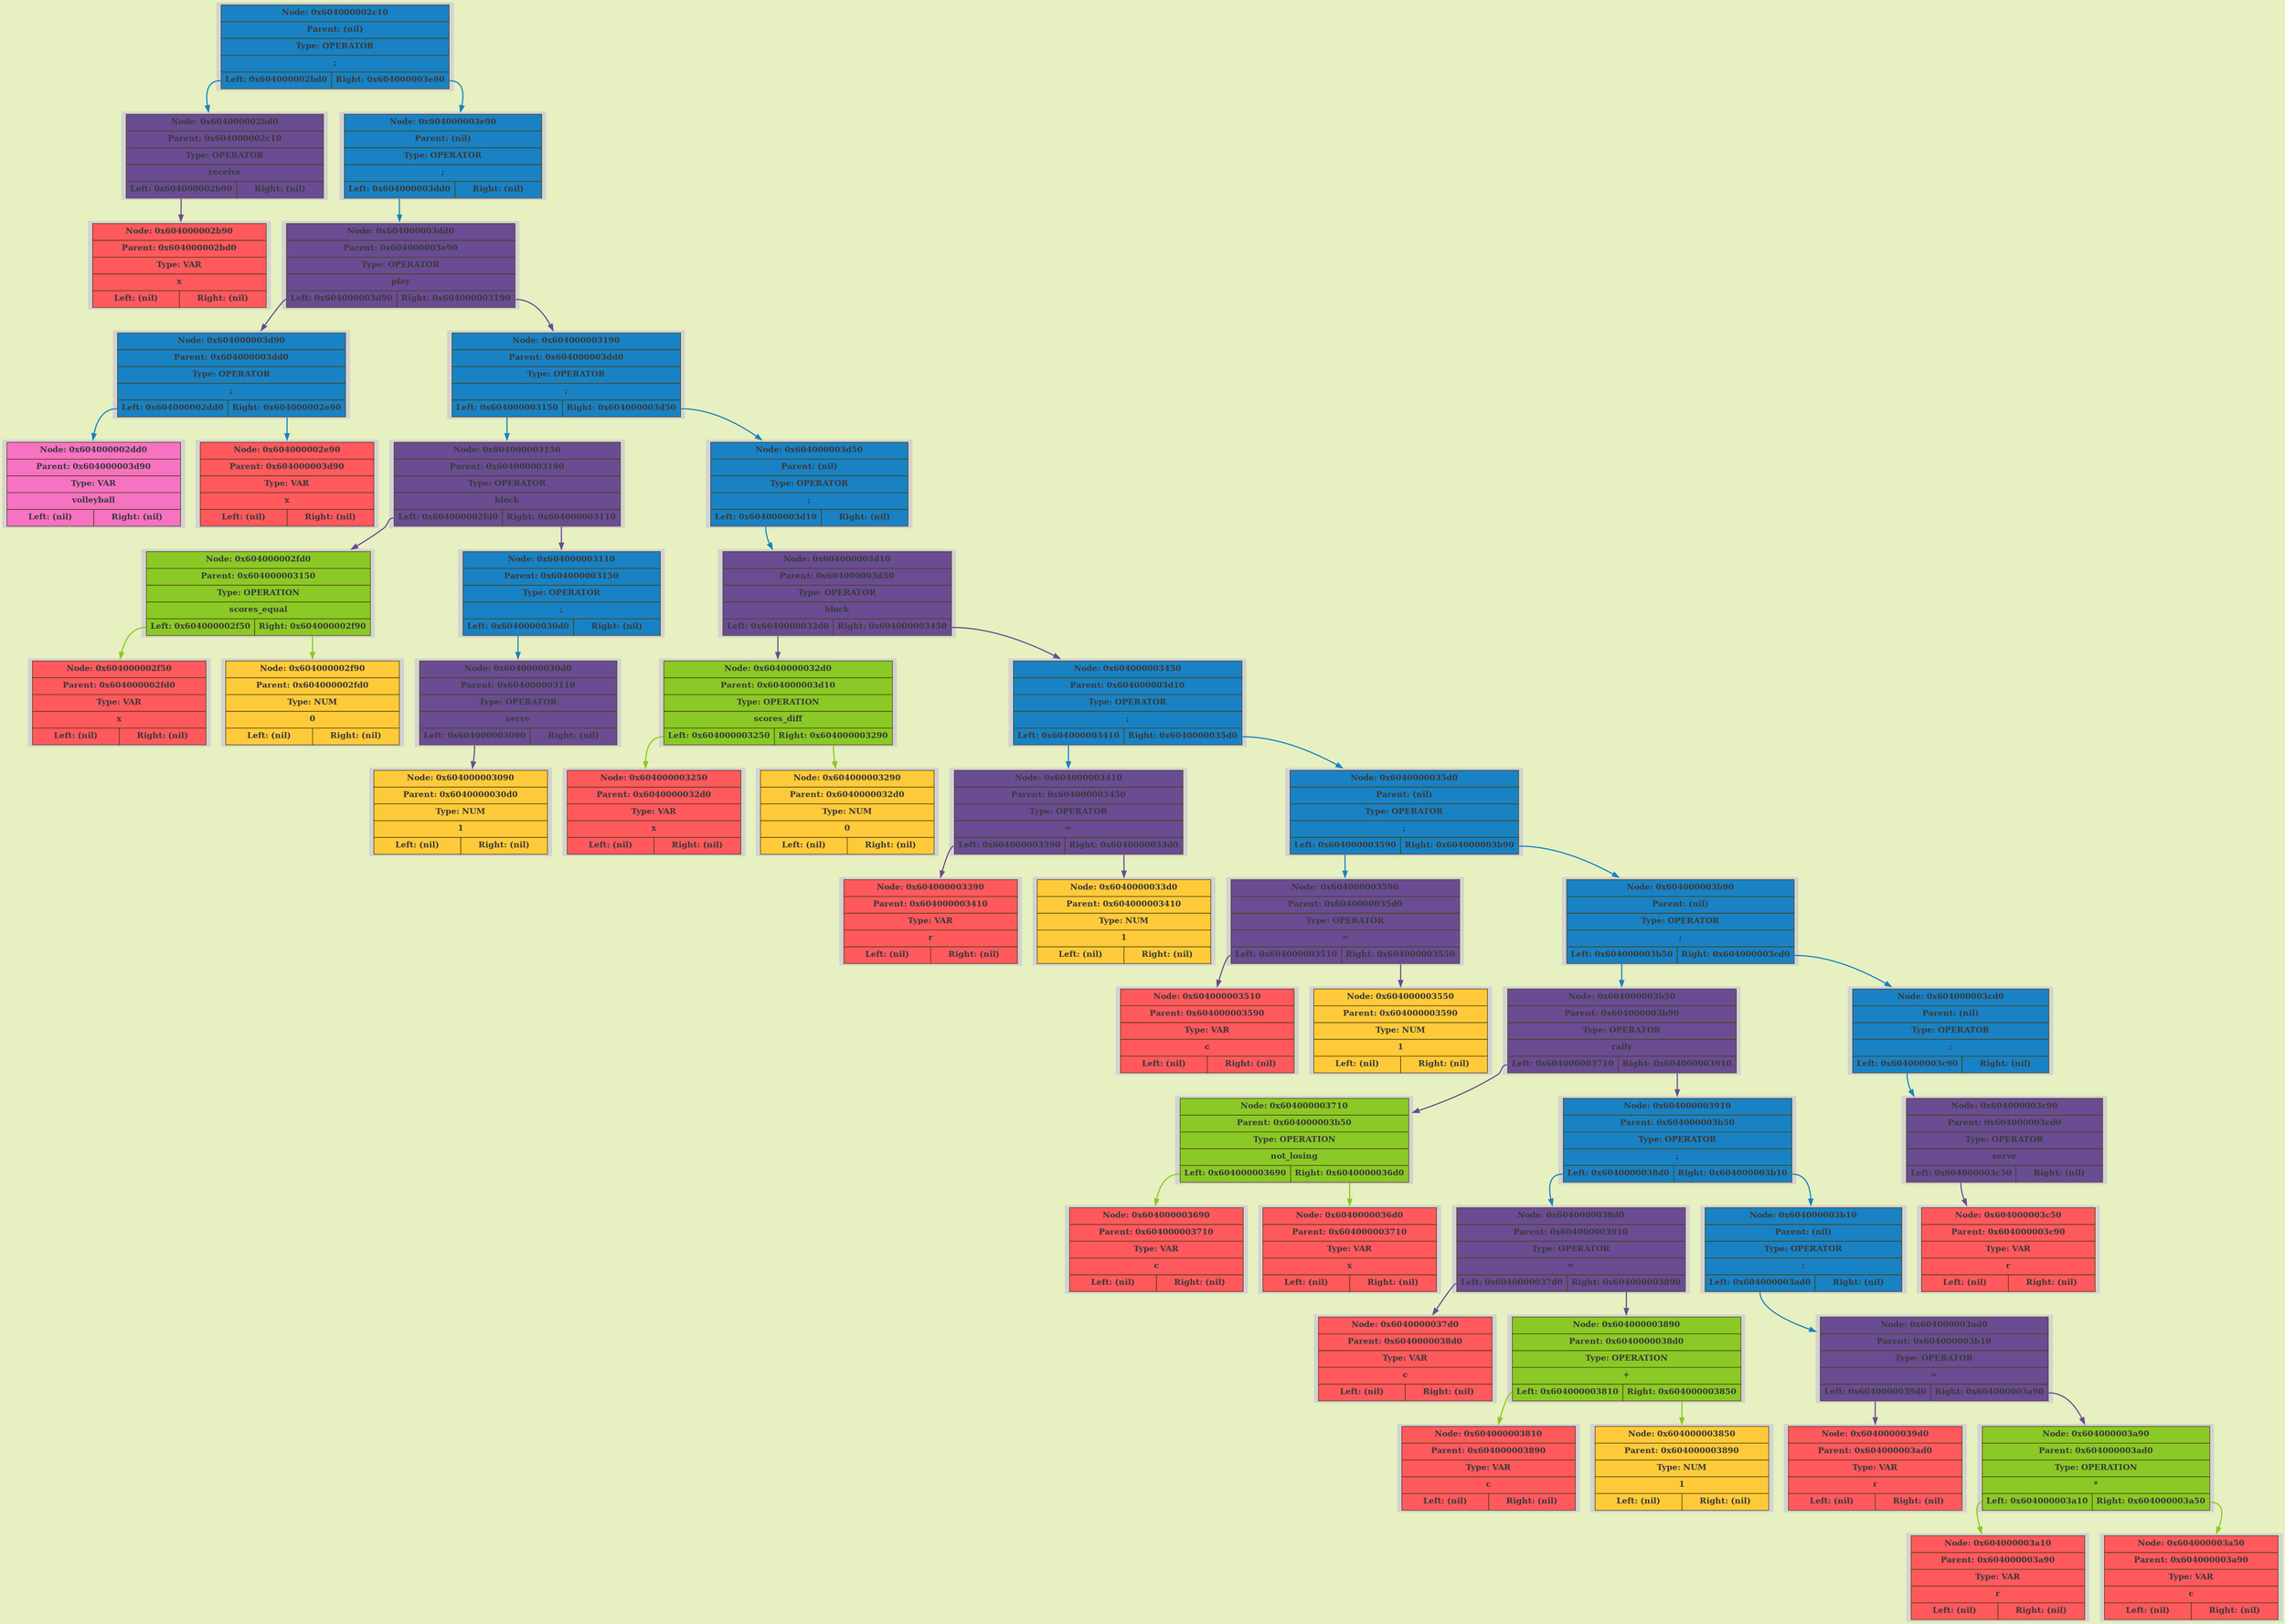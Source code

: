 digraph G {
	rankdir = HR;
	bgcolor="#e6f0c0";
	             node0x604000002c10 [shape=plaintext; style=filled; label = <
		                     <table border="0" cellborder="1" cellspacing="0" cellpadding="6" bgcolor="#1982c4" color="#4d3d03">
			                   <tr><td align='center' colspan='2'><FONT COLOR='#3a3a3a'><b>Node: 0x604000002c10</b></FONT></td></tr>
			                   <tr><td align='center' colspan='2'><FONT COLOR='#3a3a3a'><b>Parent: (nil)</b></FONT></td></tr>
			                   <tr><td align='center' colspan='2'><FONT COLOR='#3a3a3a'><b>Type: OPERATOR</b></FONT></td></tr>
			                   <tr><td align='center' colspan='2'><FONT COLOR='#3a3a3a'><b>;</b></FONT></td></tr>
			                   <tr>
				                     <td WIDTH='150' PORT='left' align='center'><FONT COLOR='#3a3a3a'><b>Left: 0x604000002bd0</b></FONT></td>
				                     <td WIDTH='150' PORT='right' align='center'><FONT COLOR='#3a3a3a'><b>Right: 0x604000003e90</b></FONT></td>
			                   </tr>
		                     </table> >];
	             node0x604000002bd0 [shape=plaintext; style=filled; label = <
		                     <table border="0" cellborder="1" cellspacing="0" cellpadding="6" bgcolor="#6a4c93" color="#4d3d03">
			                   <tr><td align='center' colspan='2'><FONT COLOR='#3a3a3a'><b>Node: 0x604000002bd0</b></FONT></td></tr>
			                   <tr><td align='center' colspan='2'><FONT COLOR='#3a3a3a'><b>Parent: 0x604000002c10</b></FONT></td></tr>
			                   <tr><td align='center' colspan='2'><FONT COLOR='#3a3a3a'><b>Type: OPERATOR</b></FONT></td></tr>
			                   <tr><td align='center' colspan='2'><FONT COLOR='#3a3a3a'><b>receive</b></FONT></td></tr>
			                   <tr>
				                     <td WIDTH='150' PORT='left' align='center'><FONT COLOR='#3a3a3a'><b>Left: 0x604000002b90</b></FONT></td>
				                     <td WIDTH='150' PORT='right' align='center'><FONT COLOR='#3a3a3a'><b>Right: (nil)</b></FONT></td>
			                   </tr>
		                     </table> >];
	             node0x604000002b90 [shape=plaintext; style=filled; label = <
		                     <table border="0" cellborder="1" cellspacing="0" cellpadding="6" bgcolor="#ff595e" color="#4d3d03">
			                   <tr><td align='center' colspan='2'><FONT COLOR='#3a3a3a'><b>Node: 0x604000002b90</b></FONT></td></tr>
			                   <tr><td align='center' colspan='2'><FONT COLOR='#3a3a3a'><b>Parent: 0x604000002bd0</b></FONT></td></tr>
			                   <tr><td align='center' colspan='2'><FONT COLOR='#3a3a3a'><b>Type: VAR</b></FONT></td></tr>
			                   <tr><td align='center' colspan='2'><FONT COLOR='#3a3a3a'><b>x</b></FONT></td></tr>
			                   <tr>
				                     <td WIDTH='150' PORT='left' align='center'><FONT COLOR='#3a3a3a'><b>Left: (nil)</b></FONT></td>
				                     <td WIDTH='150' PORT='right' align='center'><FONT COLOR='#3a3a3a'><b>Right: (nil)</b></FONT></td>
			                   </tr>
		                     </table> >];
	node0x604000002bd0:left -> node0x604000002b90 [color="#6a4c93" style=bold; weight=1000];
	node0x604000002c10:left -> node0x604000002bd0 [color="#1982c4" style=bold; weight=1000];
	             node0x604000003e90 [shape=plaintext; style=filled; label = <
		                     <table border="0" cellborder="1" cellspacing="0" cellpadding="6" bgcolor="#1982c4" color="#4d3d03">
			                   <tr><td align='center' colspan='2'><FONT COLOR='#3a3a3a'><b>Node: 0x604000003e90</b></FONT></td></tr>
			                   <tr><td align='center' colspan='2'><FONT COLOR='#3a3a3a'><b>Parent: (nil)</b></FONT></td></tr>
			                   <tr><td align='center' colspan='2'><FONT COLOR='#3a3a3a'><b>Type: OPERATOR</b></FONT></td></tr>
			                   <tr><td align='center' colspan='2'><FONT COLOR='#3a3a3a'><b>;</b></FONT></td></tr>
			                   <tr>
				                     <td WIDTH='150' PORT='left' align='center'><FONT COLOR='#3a3a3a'><b>Left: 0x604000003dd0</b></FONT></td>
				                     <td WIDTH='150' PORT='right' align='center'><FONT COLOR='#3a3a3a'><b>Right: (nil)</b></FONT></td>
			                   </tr>
		                     </table> >];
	             node0x604000003dd0 [shape=plaintext; style=filled; label = <
		                     <table border="0" cellborder="1" cellspacing="0" cellpadding="6" bgcolor="#6a4c93" color="#4d3d03">
			                   <tr><td align='center' colspan='2'><FONT COLOR='#3a3a3a'><b>Node: 0x604000003dd0</b></FONT></td></tr>
			                   <tr><td align='center' colspan='2'><FONT COLOR='#3a3a3a'><b>Parent: 0x604000003e90</b></FONT></td></tr>
			                   <tr><td align='center' colspan='2'><FONT COLOR='#3a3a3a'><b>Type: OPERATOR</b></FONT></td></tr>
			                   <tr><td align='center' colspan='2'><FONT COLOR='#3a3a3a'><b>play</b></FONT></td></tr>
			                   <tr>
				                     <td WIDTH='150' PORT='left' align='center'><FONT COLOR='#3a3a3a'><b>Left: 0x604000003d90</b></FONT></td>
				                     <td WIDTH='150' PORT='right' align='center'><FONT COLOR='#3a3a3a'><b>Right: 0x604000003190</b></FONT></td>
			                   </tr>
		                     </table> >];
	             node0x604000003d90 [shape=plaintext; style=filled; label = <
		                     <table border="0" cellborder="1" cellspacing="0" cellpadding="6" bgcolor="#1982c4" color="#4d3d03">
			                   <tr><td align='center' colspan='2'><FONT COLOR='#3a3a3a'><b>Node: 0x604000003d90</b></FONT></td></tr>
			                   <tr><td align='center' colspan='2'><FONT COLOR='#3a3a3a'><b>Parent: 0x604000003dd0</b></FONT></td></tr>
			                   <tr><td align='center' colspan='2'><FONT COLOR='#3a3a3a'><b>Type: OPERATOR</b></FONT></td></tr>
			                   <tr><td align='center' colspan='2'><FONT COLOR='#3a3a3a'><b>;</b></FONT></td></tr>
			                   <tr>
				                     <td WIDTH='150' PORT='left' align='center'><FONT COLOR='#3a3a3a'><b>Left: 0x604000002dd0</b></FONT></td>
				                     <td WIDTH='150' PORT='right' align='center'><FONT COLOR='#3a3a3a'><b>Right: 0x604000002e90</b></FONT></td>
			                   </tr>
		                     </table> >];
	             node0x604000002dd0 [shape=plaintext; style=filled; label = <
		                     <table border="0" cellborder="1" cellspacing="0" cellpadding="6" bgcolor="#f772c2" color="#4d3d03">
			                   <tr><td align='center' colspan='2'><FONT COLOR='#3a3a3a'><b>Node: 0x604000002dd0</b></FONT></td></tr>
			                   <tr><td align='center' colspan='2'><FONT COLOR='#3a3a3a'><b>Parent: 0x604000003d90</b></FONT></td></tr>
			                   <tr><td align='center' colspan='2'><FONT COLOR='#3a3a3a'><b>Type: VAR</b></FONT></td></tr>
			                   <tr><td align='center' colspan='2'><FONT COLOR='#3a3a3a'><b>volleyball</b></FONT></td></tr>
			                   <tr>
				                     <td WIDTH='150' PORT='left' align='center'><FONT COLOR='#3a3a3a'><b>Left: (nil)</b></FONT></td>
				                     <td WIDTH='150' PORT='right' align='center'><FONT COLOR='#3a3a3a'><b>Right: (nil)</b></FONT></td>
			                   </tr>
		                     </table> >];
	node0x604000003d90:left -> node0x604000002dd0 [color="#1982c4" style=bold; weight=1000];
	             node0x604000002e90 [shape=plaintext; style=filled; label = <
		                     <table border="0" cellborder="1" cellspacing="0" cellpadding="6" bgcolor="#ff595e" color="#4d3d03">
			                   <tr><td align='center' colspan='2'><FONT COLOR='#3a3a3a'><b>Node: 0x604000002e90</b></FONT></td></tr>
			                   <tr><td align='center' colspan='2'><FONT COLOR='#3a3a3a'><b>Parent: 0x604000003d90</b></FONT></td></tr>
			                   <tr><td align='center' colspan='2'><FONT COLOR='#3a3a3a'><b>Type: VAR</b></FONT></td></tr>
			                   <tr><td align='center' colspan='2'><FONT COLOR='#3a3a3a'><b>x</b></FONT></td></tr>
			                   <tr>
				                     <td WIDTH='150' PORT='left' align='center'><FONT COLOR='#3a3a3a'><b>Left: (nil)</b></FONT></td>
				                     <td WIDTH='150' PORT='right' align='center'><FONT COLOR='#3a3a3a'><b>Right: (nil)</b></FONT></td>
			                   </tr>
		                     </table> >];
	node0x604000003d90:right -> node0x604000002e90 [color="#1982c4" style=bold; weight=1000];
	node0x604000003dd0:left -> node0x604000003d90 [color="#6a4c93" style=bold; weight=1000];
	             node0x604000003190 [shape=plaintext; style=filled; label = <
		                     <table border="0" cellborder="1" cellspacing="0" cellpadding="6" bgcolor="#1982c4" color="#4d3d03">
			                   <tr><td align='center' colspan='2'><FONT COLOR='#3a3a3a'><b>Node: 0x604000003190</b></FONT></td></tr>
			                   <tr><td align='center' colspan='2'><FONT COLOR='#3a3a3a'><b>Parent: 0x604000003dd0</b></FONT></td></tr>
			                   <tr><td align='center' colspan='2'><FONT COLOR='#3a3a3a'><b>Type: OPERATOR</b></FONT></td></tr>
			                   <tr><td align='center' colspan='2'><FONT COLOR='#3a3a3a'><b>;</b></FONT></td></tr>
			                   <tr>
				                     <td WIDTH='150' PORT='left' align='center'><FONT COLOR='#3a3a3a'><b>Left: 0x604000003150</b></FONT></td>
				                     <td WIDTH='150' PORT='right' align='center'><FONT COLOR='#3a3a3a'><b>Right: 0x604000003d50</b></FONT></td>
			                   </tr>
		                     </table> >];
	             node0x604000003150 [shape=plaintext; style=filled; label = <
		                     <table border="0" cellborder="1" cellspacing="0" cellpadding="6" bgcolor="#6a4c93" color="#4d3d03">
			                   <tr><td align='center' colspan='2'><FONT COLOR='#3a3a3a'><b>Node: 0x604000003150</b></FONT></td></tr>
			                   <tr><td align='center' colspan='2'><FONT COLOR='#3a3a3a'><b>Parent: 0x604000003190</b></FONT></td></tr>
			                   <tr><td align='center' colspan='2'><FONT COLOR='#3a3a3a'><b>Type: OPERATOR</b></FONT></td></tr>
			                   <tr><td align='center' colspan='2'><FONT COLOR='#3a3a3a'><b>block</b></FONT></td></tr>
			                   <tr>
				                     <td WIDTH='150' PORT='left' align='center'><FONT COLOR='#3a3a3a'><b>Left: 0x604000002fd0</b></FONT></td>
				                     <td WIDTH='150' PORT='right' align='center'><FONT COLOR='#3a3a3a'><b>Right: 0x604000003110</b></FONT></td>
			                   </tr>
		                     </table> >];
	             node0x604000002fd0 [shape=plaintext; style=filled; label = <
		                     <table border="0" cellborder="1" cellspacing="0" cellpadding="6" bgcolor="#8ac926" color="#4d3d03">
			                   <tr><td align='center' colspan='2'><FONT COLOR='#3a3a3a'><b>Node: 0x604000002fd0</b></FONT></td></tr>
			                   <tr><td align='center' colspan='2'><FONT COLOR='#3a3a3a'><b>Parent: 0x604000003150</b></FONT></td></tr>
			                   <tr><td align='center' colspan='2'><FONT COLOR='#3a3a3a'><b>Type: OPERATION</b></FONT></td></tr>
			                   <tr><td align='center' colspan='2'><FONT COLOR='#3a3a3a'><b>scores_equal</b></FONT></td></tr>
			                   <tr>
				                     <td WIDTH='150' PORT='left' align='center'><FONT COLOR='#3a3a3a'><b>Left: 0x604000002f50</b></FONT></td>
				                     <td WIDTH='150' PORT='right' align='center'><FONT COLOR='#3a3a3a'><b>Right: 0x604000002f90</b></FONT></td>
			                   </tr>
		                     </table> >];
	             node0x604000002f50 [shape=plaintext; style=filled; label = <
		                     <table border="0" cellborder="1" cellspacing="0" cellpadding="6" bgcolor="#ff595e" color="#4d3d03">
			                   <tr><td align='center' colspan='2'><FONT COLOR='#3a3a3a'><b>Node: 0x604000002f50</b></FONT></td></tr>
			                   <tr><td align='center' colspan='2'><FONT COLOR='#3a3a3a'><b>Parent: 0x604000002fd0</b></FONT></td></tr>
			                   <tr><td align='center' colspan='2'><FONT COLOR='#3a3a3a'><b>Type: VAR</b></FONT></td></tr>
			                   <tr><td align='center' colspan='2'><FONT COLOR='#3a3a3a'><b>x</b></FONT></td></tr>
			                   <tr>
				                     <td WIDTH='150' PORT='left' align='center'><FONT COLOR='#3a3a3a'><b>Left: (nil)</b></FONT></td>
				                     <td WIDTH='150' PORT='right' align='center'><FONT COLOR='#3a3a3a'><b>Right: (nil)</b></FONT></td>
			                   </tr>
		                     </table> >];
	node0x604000002fd0:left -> node0x604000002f50 [color="#8ac926" style=bold; weight=1000];
	             node0x604000002f90 [shape=plaintext; style=filled; label = <
		                     <table border="0" cellborder="1" cellspacing="0" cellpadding="6" bgcolor="#ffca3a" color="#4d3d03">
			                   <tr><td align='center' colspan='2'><FONT COLOR='#3a3a3a'><b>Node: 0x604000002f90</b></FONT></td></tr>
			                   <tr><td align='center' colspan='2'><FONT COLOR='#3a3a3a'><b>Parent: 0x604000002fd0</b></FONT></td></tr>
			                   <tr><td align='center' colspan='2'><FONT COLOR='#3a3a3a'><b>Type: NUM</b></FONT></td></tr>
			                   <tr><td align='center' colspan='2'><FONT COLOR='#3a3a3a'><b>0</b></FONT></td></tr>
			                   <tr>
				                     <td WIDTH='150' PORT='left' align='center'><FONT COLOR='#3a3a3a'><b>Left: (nil)</b></FONT></td>
				                     <td WIDTH='150' PORT='right' align='center'><FONT COLOR='#3a3a3a'><b>Right: (nil)</b></FONT></td>
			                   </tr>
		                     </table> >];
	node0x604000002fd0:right -> node0x604000002f90 [color="#8ac926" style=bold; weight=1000];
	node0x604000003150:left -> node0x604000002fd0 [color="#6a4c93" style=bold; weight=1000];
	             node0x604000003110 [shape=plaintext; style=filled; label = <
		                     <table border="0" cellborder="1" cellspacing="0" cellpadding="6" bgcolor="#1982c4" color="#4d3d03">
			                   <tr><td align='center' colspan='2'><FONT COLOR='#3a3a3a'><b>Node: 0x604000003110</b></FONT></td></tr>
			                   <tr><td align='center' colspan='2'><FONT COLOR='#3a3a3a'><b>Parent: 0x604000003150</b></FONT></td></tr>
			                   <tr><td align='center' colspan='2'><FONT COLOR='#3a3a3a'><b>Type: OPERATOR</b></FONT></td></tr>
			                   <tr><td align='center' colspan='2'><FONT COLOR='#3a3a3a'><b>;</b></FONT></td></tr>
			                   <tr>
				                     <td WIDTH='150' PORT='left' align='center'><FONT COLOR='#3a3a3a'><b>Left: 0x6040000030d0</b></FONT></td>
				                     <td WIDTH='150' PORT='right' align='center'><FONT COLOR='#3a3a3a'><b>Right: (nil)</b></FONT></td>
			                   </tr>
		                     </table> >];
	             node0x6040000030d0 [shape=plaintext; style=filled; label = <
		                     <table border="0" cellborder="1" cellspacing="0" cellpadding="6" bgcolor="#6a4c93" color="#4d3d03">
			                   <tr><td align='center' colspan='2'><FONT COLOR='#3a3a3a'><b>Node: 0x6040000030d0</b></FONT></td></tr>
			                   <tr><td align='center' colspan='2'><FONT COLOR='#3a3a3a'><b>Parent: 0x604000003110</b></FONT></td></tr>
			                   <tr><td align='center' colspan='2'><FONT COLOR='#3a3a3a'><b>Type: OPERATOR</b></FONT></td></tr>
			                   <tr><td align='center' colspan='2'><FONT COLOR='#3a3a3a'><b>serve</b></FONT></td></tr>
			                   <tr>
				                     <td WIDTH='150' PORT='left' align='center'><FONT COLOR='#3a3a3a'><b>Left: 0x604000003090</b></FONT></td>
				                     <td WIDTH='150' PORT='right' align='center'><FONT COLOR='#3a3a3a'><b>Right: (nil)</b></FONT></td>
			                   </tr>
		                     </table> >];
	             node0x604000003090 [shape=plaintext; style=filled; label = <
		                     <table border="0" cellborder="1" cellspacing="0" cellpadding="6" bgcolor="#ffca3a" color="#4d3d03">
			                   <tr><td align='center' colspan='2'><FONT COLOR='#3a3a3a'><b>Node: 0x604000003090</b></FONT></td></tr>
			                   <tr><td align='center' colspan='2'><FONT COLOR='#3a3a3a'><b>Parent: 0x6040000030d0</b></FONT></td></tr>
			                   <tr><td align='center' colspan='2'><FONT COLOR='#3a3a3a'><b>Type: NUM</b></FONT></td></tr>
			                   <tr><td align='center' colspan='2'><FONT COLOR='#3a3a3a'><b>1</b></FONT></td></tr>
			                   <tr>
				                     <td WIDTH='150' PORT='left' align='center'><FONT COLOR='#3a3a3a'><b>Left: (nil)</b></FONT></td>
				                     <td WIDTH='150' PORT='right' align='center'><FONT COLOR='#3a3a3a'><b>Right: (nil)</b></FONT></td>
			                   </tr>
		                     </table> >];
	node0x6040000030d0:left -> node0x604000003090 [color="#6a4c93" style=bold; weight=1000];
	node0x604000003110:left -> node0x6040000030d0 [color="#1982c4" style=bold; weight=1000];
	node0x604000003150:right -> node0x604000003110 [color="#6a4c93" style=bold; weight=1000];
	node0x604000003190:left -> node0x604000003150 [color="#1982c4" style=bold; weight=1000];
	             node0x604000003d50 [shape=plaintext; style=filled; label = <
		                     <table border="0" cellborder="1" cellspacing="0" cellpadding="6" bgcolor="#1982c4" color="#4d3d03">
			                   <tr><td align='center' colspan='2'><FONT COLOR='#3a3a3a'><b>Node: 0x604000003d50</b></FONT></td></tr>
			                   <tr><td align='center' colspan='2'><FONT COLOR='#3a3a3a'><b>Parent: (nil)</b></FONT></td></tr>
			                   <tr><td align='center' colspan='2'><FONT COLOR='#3a3a3a'><b>Type: OPERATOR</b></FONT></td></tr>
			                   <tr><td align='center' colspan='2'><FONT COLOR='#3a3a3a'><b>;</b></FONT></td></tr>
			                   <tr>
				                     <td WIDTH='150' PORT='left' align='center'><FONT COLOR='#3a3a3a'><b>Left: 0x604000003d10</b></FONT></td>
				                     <td WIDTH='150' PORT='right' align='center'><FONT COLOR='#3a3a3a'><b>Right: (nil)</b></FONT></td>
			                   </tr>
		                     </table> >];
	             node0x604000003d10 [shape=plaintext; style=filled; label = <
		                     <table border="0" cellborder="1" cellspacing="0" cellpadding="6" bgcolor="#6a4c93" color="#4d3d03">
			                   <tr><td align='center' colspan='2'><FONT COLOR='#3a3a3a'><b>Node: 0x604000003d10</b></FONT></td></tr>
			                   <tr><td align='center' colspan='2'><FONT COLOR='#3a3a3a'><b>Parent: 0x604000003d50</b></FONT></td></tr>
			                   <tr><td align='center' colspan='2'><FONT COLOR='#3a3a3a'><b>Type: OPERATOR</b></FONT></td></tr>
			                   <tr><td align='center' colspan='2'><FONT COLOR='#3a3a3a'><b>block</b></FONT></td></tr>
			                   <tr>
				                     <td WIDTH='150' PORT='left' align='center'><FONT COLOR='#3a3a3a'><b>Left: 0x6040000032d0</b></FONT></td>
				                     <td WIDTH='150' PORT='right' align='center'><FONT COLOR='#3a3a3a'><b>Right: 0x604000003450</b></FONT></td>
			                   </tr>
		                     </table> >];
	             node0x6040000032d0 [shape=plaintext; style=filled; label = <
		                     <table border="0" cellborder="1" cellspacing="0" cellpadding="6" bgcolor="#8ac926" color="#4d3d03">
			                   <tr><td align='center' colspan='2'><FONT COLOR='#3a3a3a'><b>Node: 0x6040000032d0</b></FONT></td></tr>
			                   <tr><td align='center' colspan='2'><FONT COLOR='#3a3a3a'><b>Parent: 0x604000003d10</b></FONT></td></tr>
			                   <tr><td align='center' colspan='2'><FONT COLOR='#3a3a3a'><b>Type: OPERATION</b></FONT></td></tr>
			                   <tr><td align='center' colspan='2'><FONT COLOR='#3a3a3a'><b>scores_diff</b></FONT></td></tr>
			                   <tr>
				                     <td WIDTH='150' PORT='left' align='center'><FONT COLOR='#3a3a3a'><b>Left: 0x604000003250</b></FONT></td>
				                     <td WIDTH='150' PORT='right' align='center'><FONT COLOR='#3a3a3a'><b>Right: 0x604000003290</b></FONT></td>
			                   </tr>
		                     </table> >];
	             node0x604000003250 [shape=plaintext; style=filled; label = <
		                     <table border="0" cellborder="1" cellspacing="0" cellpadding="6" bgcolor="#ff595e" color="#4d3d03">
			                   <tr><td align='center' colspan='2'><FONT COLOR='#3a3a3a'><b>Node: 0x604000003250</b></FONT></td></tr>
			                   <tr><td align='center' colspan='2'><FONT COLOR='#3a3a3a'><b>Parent: 0x6040000032d0</b></FONT></td></tr>
			                   <tr><td align='center' colspan='2'><FONT COLOR='#3a3a3a'><b>Type: VAR</b></FONT></td></tr>
			                   <tr><td align='center' colspan='2'><FONT COLOR='#3a3a3a'><b>x</b></FONT></td></tr>
			                   <tr>
				                     <td WIDTH='150' PORT='left' align='center'><FONT COLOR='#3a3a3a'><b>Left: (nil)</b></FONT></td>
				                     <td WIDTH='150' PORT='right' align='center'><FONT COLOR='#3a3a3a'><b>Right: (nil)</b></FONT></td>
			                   </tr>
		                     </table> >];
	node0x6040000032d0:left -> node0x604000003250 [color="#8ac926" style=bold; weight=1000];
	             node0x604000003290 [shape=plaintext; style=filled; label = <
		                     <table border="0" cellborder="1" cellspacing="0" cellpadding="6" bgcolor="#ffca3a" color="#4d3d03">
			                   <tr><td align='center' colspan='2'><FONT COLOR='#3a3a3a'><b>Node: 0x604000003290</b></FONT></td></tr>
			                   <tr><td align='center' colspan='2'><FONT COLOR='#3a3a3a'><b>Parent: 0x6040000032d0</b></FONT></td></tr>
			                   <tr><td align='center' colspan='2'><FONT COLOR='#3a3a3a'><b>Type: NUM</b></FONT></td></tr>
			                   <tr><td align='center' colspan='2'><FONT COLOR='#3a3a3a'><b>0</b></FONT></td></tr>
			                   <tr>
				                     <td WIDTH='150' PORT='left' align='center'><FONT COLOR='#3a3a3a'><b>Left: (nil)</b></FONT></td>
				                     <td WIDTH='150' PORT='right' align='center'><FONT COLOR='#3a3a3a'><b>Right: (nil)</b></FONT></td>
			                   </tr>
		                     </table> >];
	node0x6040000032d0:right -> node0x604000003290 [color="#8ac926" style=bold; weight=1000];
	node0x604000003d10:left -> node0x6040000032d0 [color="#6a4c93" style=bold; weight=1000];
	             node0x604000003450 [shape=plaintext; style=filled; label = <
		                     <table border="0" cellborder="1" cellspacing="0" cellpadding="6" bgcolor="#1982c4" color="#4d3d03">
			                   <tr><td align='center' colspan='2'><FONT COLOR='#3a3a3a'><b>Node: 0x604000003450</b></FONT></td></tr>
			                   <tr><td align='center' colspan='2'><FONT COLOR='#3a3a3a'><b>Parent: 0x604000003d10</b></FONT></td></tr>
			                   <tr><td align='center' colspan='2'><FONT COLOR='#3a3a3a'><b>Type: OPERATOR</b></FONT></td></tr>
			                   <tr><td align='center' colspan='2'><FONT COLOR='#3a3a3a'><b>;</b></FONT></td></tr>
			                   <tr>
				                     <td WIDTH='150' PORT='left' align='center'><FONT COLOR='#3a3a3a'><b>Left: 0x604000003410</b></FONT></td>
				                     <td WIDTH='150' PORT='right' align='center'><FONT COLOR='#3a3a3a'><b>Right: 0x6040000035d0</b></FONT></td>
			                   </tr>
		                     </table> >];
	             node0x604000003410 [shape=plaintext; style=filled; label = <
		                     <table border="0" cellborder="1" cellspacing="0" cellpadding="6" bgcolor="#6a4c93" color="#4d3d03">
			                   <tr><td align='center' colspan='2'><FONT COLOR='#3a3a3a'><b>Node: 0x604000003410</b></FONT></td></tr>
			                   <tr><td align='center' colspan='2'><FONT COLOR='#3a3a3a'><b>Parent: 0x604000003450</b></FONT></td></tr>
			                   <tr><td align='center' colspan='2'><FONT COLOR='#3a3a3a'><b>Type: OPERATOR</b></FONT></td></tr>
			                   <tr><td align='center' colspan='2'><FONT COLOR='#3a3a3a'><b>=</b></FONT></td></tr>
			                   <tr>
				                     <td WIDTH='150' PORT='left' align='center'><FONT COLOR='#3a3a3a'><b>Left: 0x604000003390</b></FONT></td>
				                     <td WIDTH='150' PORT='right' align='center'><FONT COLOR='#3a3a3a'><b>Right: 0x6040000033d0</b></FONT></td>
			                   </tr>
		                     </table> >];
	             node0x604000003390 [shape=plaintext; style=filled; label = <
		                     <table border="0" cellborder="1" cellspacing="0" cellpadding="6" bgcolor="#ff595e" color="#4d3d03">
			                   <tr><td align='center' colspan='2'><FONT COLOR='#3a3a3a'><b>Node: 0x604000003390</b></FONT></td></tr>
			                   <tr><td align='center' colspan='2'><FONT COLOR='#3a3a3a'><b>Parent: 0x604000003410</b></FONT></td></tr>
			                   <tr><td align='center' colspan='2'><FONT COLOR='#3a3a3a'><b>Type: VAR</b></FONT></td></tr>
			                   <tr><td align='center' colspan='2'><FONT COLOR='#3a3a3a'><b>r</b></FONT></td></tr>
			                   <tr>
				                     <td WIDTH='150' PORT='left' align='center'><FONT COLOR='#3a3a3a'><b>Left: (nil)</b></FONT></td>
				                     <td WIDTH='150' PORT='right' align='center'><FONT COLOR='#3a3a3a'><b>Right: (nil)</b></FONT></td>
			                   </tr>
		                     </table> >];
	node0x604000003410:left -> node0x604000003390 [color="#6a4c93" style=bold; weight=1000];
	             node0x6040000033d0 [shape=plaintext; style=filled; label = <
		                     <table border="0" cellborder="1" cellspacing="0" cellpadding="6" bgcolor="#ffca3a" color="#4d3d03">
			                   <tr><td align='center' colspan='2'><FONT COLOR='#3a3a3a'><b>Node: 0x6040000033d0</b></FONT></td></tr>
			                   <tr><td align='center' colspan='2'><FONT COLOR='#3a3a3a'><b>Parent: 0x604000003410</b></FONT></td></tr>
			                   <tr><td align='center' colspan='2'><FONT COLOR='#3a3a3a'><b>Type: NUM</b></FONT></td></tr>
			                   <tr><td align='center' colspan='2'><FONT COLOR='#3a3a3a'><b>1</b></FONT></td></tr>
			                   <tr>
				                     <td WIDTH='150' PORT='left' align='center'><FONT COLOR='#3a3a3a'><b>Left: (nil)</b></FONT></td>
				                     <td WIDTH='150' PORT='right' align='center'><FONT COLOR='#3a3a3a'><b>Right: (nil)</b></FONT></td>
			                   </tr>
		                     </table> >];
	node0x604000003410:right -> node0x6040000033d0 [color="#6a4c93" style=bold; weight=1000];
	node0x604000003450:left -> node0x604000003410 [color="#1982c4" style=bold; weight=1000];
	             node0x6040000035d0 [shape=plaintext; style=filled; label = <
		                     <table border="0" cellborder="1" cellspacing="0" cellpadding="6" bgcolor="#1982c4" color="#4d3d03">
			                   <tr><td align='center' colspan='2'><FONT COLOR='#3a3a3a'><b>Node: 0x6040000035d0</b></FONT></td></tr>
			                   <tr><td align='center' colspan='2'><FONT COLOR='#3a3a3a'><b>Parent: (nil)</b></FONT></td></tr>
			                   <tr><td align='center' colspan='2'><FONT COLOR='#3a3a3a'><b>Type: OPERATOR</b></FONT></td></tr>
			                   <tr><td align='center' colspan='2'><FONT COLOR='#3a3a3a'><b>;</b></FONT></td></tr>
			                   <tr>
				                     <td WIDTH='150' PORT='left' align='center'><FONT COLOR='#3a3a3a'><b>Left: 0x604000003590</b></FONT></td>
				                     <td WIDTH='150' PORT='right' align='center'><FONT COLOR='#3a3a3a'><b>Right: 0x604000003b90</b></FONT></td>
			                   </tr>
		                     </table> >];
	             node0x604000003590 [shape=plaintext; style=filled; label = <
		                     <table border="0" cellborder="1" cellspacing="0" cellpadding="6" bgcolor="#6a4c93" color="#4d3d03">
			                   <tr><td align='center' colspan='2'><FONT COLOR='#3a3a3a'><b>Node: 0x604000003590</b></FONT></td></tr>
			                   <tr><td align='center' colspan='2'><FONT COLOR='#3a3a3a'><b>Parent: 0x6040000035d0</b></FONT></td></tr>
			                   <tr><td align='center' colspan='2'><FONT COLOR='#3a3a3a'><b>Type: OPERATOR</b></FONT></td></tr>
			                   <tr><td align='center' colspan='2'><FONT COLOR='#3a3a3a'><b>=</b></FONT></td></tr>
			                   <tr>
				                     <td WIDTH='150' PORT='left' align='center'><FONT COLOR='#3a3a3a'><b>Left: 0x604000003510</b></FONT></td>
				                     <td WIDTH='150' PORT='right' align='center'><FONT COLOR='#3a3a3a'><b>Right: 0x604000003550</b></FONT></td>
			                   </tr>
		                     </table> >];
	             node0x604000003510 [shape=plaintext; style=filled; label = <
		                     <table border="0" cellborder="1" cellspacing="0" cellpadding="6" bgcolor="#ff595e" color="#4d3d03">
			                   <tr><td align='center' colspan='2'><FONT COLOR='#3a3a3a'><b>Node: 0x604000003510</b></FONT></td></tr>
			                   <tr><td align='center' colspan='2'><FONT COLOR='#3a3a3a'><b>Parent: 0x604000003590</b></FONT></td></tr>
			                   <tr><td align='center' colspan='2'><FONT COLOR='#3a3a3a'><b>Type: VAR</b></FONT></td></tr>
			                   <tr><td align='center' colspan='2'><FONT COLOR='#3a3a3a'><b>c</b></FONT></td></tr>
			                   <tr>
				                     <td WIDTH='150' PORT='left' align='center'><FONT COLOR='#3a3a3a'><b>Left: (nil)</b></FONT></td>
				                     <td WIDTH='150' PORT='right' align='center'><FONT COLOR='#3a3a3a'><b>Right: (nil)</b></FONT></td>
			                   </tr>
		                     </table> >];
	node0x604000003590:left -> node0x604000003510 [color="#6a4c93" style=bold; weight=1000];
	             node0x604000003550 [shape=plaintext; style=filled; label = <
		                     <table border="0" cellborder="1" cellspacing="0" cellpadding="6" bgcolor="#ffca3a" color="#4d3d03">
			                   <tr><td align='center' colspan='2'><FONT COLOR='#3a3a3a'><b>Node: 0x604000003550</b></FONT></td></tr>
			                   <tr><td align='center' colspan='2'><FONT COLOR='#3a3a3a'><b>Parent: 0x604000003590</b></FONT></td></tr>
			                   <tr><td align='center' colspan='2'><FONT COLOR='#3a3a3a'><b>Type: NUM</b></FONT></td></tr>
			                   <tr><td align='center' colspan='2'><FONT COLOR='#3a3a3a'><b>1</b></FONT></td></tr>
			                   <tr>
				                     <td WIDTH='150' PORT='left' align='center'><FONT COLOR='#3a3a3a'><b>Left: (nil)</b></FONT></td>
				                     <td WIDTH='150' PORT='right' align='center'><FONT COLOR='#3a3a3a'><b>Right: (nil)</b></FONT></td>
			                   </tr>
		                     </table> >];
	node0x604000003590:right -> node0x604000003550 [color="#6a4c93" style=bold; weight=1000];
	node0x6040000035d0:left -> node0x604000003590 [color="#1982c4" style=bold; weight=1000];
	             node0x604000003b90 [shape=plaintext; style=filled; label = <
		                     <table border="0" cellborder="1" cellspacing="0" cellpadding="6" bgcolor="#1982c4" color="#4d3d03">
			                   <tr><td align='center' colspan='2'><FONT COLOR='#3a3a3a'><b>Node: 0x604000003b90</b></FONT></td></tr>
			                   <tr><td align='center' colspan='2'><FONT COLOR='#3a3a3a'><b>Parent: (nil)</b></FONT></td></tr>
			                   <tr><td align='center' colspan='2'><FONT COLOR='#3a3a3a'><b>Type: OPERATOR</b></FONT></td></tr>
			                   <tr><td align='center' colspan='2'><FONT COLOR='#3a3a3a'><b>;</b></FONT></td></tr>
			                   <tr>
				                     <td WIDTH='150' PORT='left' align='center'><FONT COLOR='#3a3a3a'><b>Left: 0x604000003b50</b></FONT></td>
				                     <td WIDTH='150' PORT='right' align='center'><FONT COLOR='#3a3a3a'><b>Right: 0x604000003cd0</b></FONT></td>
			                   </tr>
		                     </table> >];
	             node0x604000003b50 [shape=plaintext; style=filled; label = <
		                     <table border="0" cellborder="1" cellspacing="0" cellpadding="6" bgcolor="#6a4c93" color="#4d3d03">
			                   <tr><td align='center' colspan='2'><FONT COLOR='#3a3a3a'><b>Node: 0x604000003b50</b></FONT></td></tr>
			                   <tr><td align='center' colspan='2'><FONT COLOR='#3a3a3a'><b>Parent: 0x604000003b90</b></FONT></td></tr>
			                   <tr><td align='center' colspan='2'><FONT COLOR='#3a3a3a'><b>Type: OPERATOR</b></FONT></td></tr>
			                   <tr><td align='center' colspan='2'><FONT COLOR='#3a3a3a'><b>rally</b></FONT></td></tr>
			                   <tr>
				                     <td WIDTH='150' PORT='left' align='center'><FONT COLOR='#3a3a3a'><b>Left: 0x604000003710</b></FONT></td>
				                     <td WIDTH='150' PORT='right' align='center'><FONT COLOR='#3a3a3a'><b>Right: 0x604000003910</b></FONT></td>
			                   </tr>
		                     </table> >];
	             node0x604000003710 [shape=plaintext; style=filled; label = <
		                     <table border="0" cellborder="1" cellspacing="0" cellpadding="6" bgcolor="#8ac926" color="#4d3d03">
			                   <tr><td align='center' colspan='2'><FONT COLOR='#3a3a3a'><b>Node: 0x604000003710</b></FONT></td></tr>
			                   <tr><td align='center' colspan='2'><FONT COLOR='#3a3a3a'><b>Parent: 0x604000003b50</b></FONT></td></tr>
			                   <tr><td align='center' colspan='2'><FONT COLOR='#3a3a3a'><b>Type: OPERATION</b></FONT></td></tr>
			                   <tr><td align='center' colspan='2'><FONT COLOR='#3a3a3a'><b>not_losing</b></FONT></td></tr>
			                   <tr>
				                     <td WIDTH='150' PORT='left' align='center'><FONT COLOR='#3a3a3a'><b>Left: 0x604000003690</b></FONT></td>
				                     <td WIDTH='150' PORT='right' align='center'><FONT COLOR='#3a3a3a'><b>Right: 0x6040000036d0</b></FONT></td>
			                   </tr>
		                     </table> >];
	             node0x604000003690 [shape=plaintext; style=filled; label = <
		                     <table border="0" cellborder="1" cellspacing="0" cellpadding="6" bgcolor="#ff595e" color="#4d3d03">
			                   <tr><td align='center' colspan='2'><FONT COLOR='#3a3a3a'><b>Node: 0x604000003690</b></FONT></td></tr>
			                   <tr><td align='center' colspan='2'><FONT COLOR='#3a3a3a'><b>Parent: 0x604000003710</b></FONT></td></tr>
			                   <tr><td align='center' colspan='2'><FONT COLOR='#3a3a3a'><b>Type: VAR</b></FONT></td></tr>
			                   <tr><td align='center' colspan='2'><FONT COLOR='#3a3a3a'><b>c</b></FONT></td></tr>
			                   <tr>
				                     <td WIDTH='150' PORT='left' align='center'><FONT COLOR='#3a3a3a'><b>Left: (nil)</b></FONT></td>
				                     <td WIDTH='150' PORT='right' align='center'><FONT COLOR='#3a3a3a'><b>Right: (nil)</b></FONT></td>
			                   </tr>
		                     </table> >];
	node0x604000003710:left -> node0x604000003690 [color="#8ac926" style=bold; weight=1000];
	             node0x6040000036d0 [shape=plaintext; style=filled; label = <
		                     <table border="0" cellborder="1" cellspacing="0" cellpadding="6" bgcolor="#ff595e" color="#4d3d03">
			                   <tr><td align='center' colspan='2'><FONT COLOR='#3a3a3a'><b>Node: 0x6040000036d0</b></FONT></td></tr>
			                   <tr><td align='center' colspan='2'><FONT COLOR='#3a3a3a'><b>Parent: 0x604000003710</b></FONT></td></tr>
			                   <tr><td align='center' colspan='2'><FONT COLOR='#3a3a3a'><b>Type: VAR</b></FONT></td></tr>
			                   <tr><td align='center' colspan='2'><FONT COLOR='#3a3a3a'><b>x</b></FONT></td></tr>
			                   <tr>
				                     <td WIDTH='150' PORT='left' align='center'><FONT COLOR='#3a3a3a'><b>Left: (nil)</b></FONT></td>
				                     <td WIDTH='150' PORT='right' align='center'><FONT COLOR='#3a3a3a'><b>Right: (nil)</b></FONT></td>
			                   </tr>
		                     </table> >];
	node0x604000003710:right -> node0x6040000036d0 [color="#8ac926" style=bold; weight=1000];
	node0x604000003b50:left -> node0x604000003710 [color="#6a4c93" style=bold; weight=1000];
	             node0x604000003910 [shape=plaintext; style=filled; label = <
		                     <table border="0" cellborder="1" cellspacing="0" cellpadding="6" bgcolor="#1982c4" color="#4d3d03">
			                   <tr><td align='center' colspan='2'><FONT COLOR='#3a3a3a'><b>Node: 0x604000003910</b></FONT></td></tr>
			                   <tr><td align='center' colspan='2'><FONT COLOR='#3a3a3a'><b>Parent: 0x604000003b50</b></FONT></td></tr>
			                   <tr><td align='center' colspan='2'><FONT COLOR='#3a3a3a'><b>Type: OPERATOR</b></FONT></td></tr>
			                   <tr><td align='center' colspan='2'><FONT COLOR='#3a3a3a'><b>;</b></FONT></td></tr>
			                   <tr>
				                     <td WIDTH='150' PORT='left' align='center'><FONT COLOR='#3a3a3a'><b>Left: 0x6040000038d0</b></FONT></td>
				                     <td WIDTH='150' PORT='right' align='center'><FONT COLOR='#3a3a3a'><b>Right: 0x604000003b10</b></FONT></td>
			                   </tr>
		                     </table> >];
	             node0x6040000038d0 [shape=plaintext; style=filled; label = <
		                     <table border="0" cellborder="1" cellspacing="0" cellpadding="6" bgcolor="#6a4c93" color="#4d3d03">
			                   <tr><td align='center' colspan='2'><FONT COLOR='#3a3a3a'><b>Node: 0x6040000038d0</b></FONT></td></tr>
			                   <tr><td align='center' colspan='2'><FONT COLOR='#3a3a3a'><b>Parent: 0x604000003910</b></FONT></td></tr>
			                   <tr><td align='center' colspan='2'><FONT COLOR='#3a3a3a'><b>Type: OPERATOR</b></FONT></td></tr>
			                   <tr><td align='center' colspan='2'><FONT COLOR='#3a3a3a'><b>=</b></FONT></td></tr>
			                   <tr>
				                     <td WIDTH='150' PORT='left' align='center'><FONT COLOR='#3a3a3a'><b>Left: 0x6040000037d0</b></FONT></td>
				                     <td WIDTH='150' PORT='right' align='center'><FONT COLOR='#3a3a3a'><b>Right: 0x604000003890</b></FONT></td>
			                   </tr>
		                     </table> >];
	             node0x6040000037d0 [shape=plaintext; style=filled; label = <
		                     <table border="0" cellborder="1" cellspacing="0" cellpadding="6" bgcolor="#ff595e" color="#4d3d03">
			                   <tr><td align='center' colspan='2'><FONT COLOR='#3a3a3a'><b>Node: 0x6040000037d0</b></FONT></td></tr>
			                   <tr><td align='center' colspan='2'><FONT COLOR='#3a3a3a'><b>Parent: 0x6040000038d0</b></FONT></td></tr>
			                   <tr><td align='center' colspan='2'><FONT COLOR='#3a3a3a'><b>Type: VAR</b></FONT></td></tr>
			                   <tr><td align='center' colspan='2'><FONT COLOR='#3a3a3a'><b>c</b></FONT></td></tr>
			                   <tr>
				                     <td WIDTH='150' PORT='left' align='center'><FONT COLOR='#3a3a3a'><b>Left: (nil)</b></FONT></td>
				                     <td WIDTH='150' PORT='right' align='center'><FONT COLOR='#3a3a3a'><b>Right: (nil)</b></FONT></td>
			                   </tr>
		                     </table> >];
	node0x6040000038d0:left -> node0x6040000037d0 [color="#6a4c93" style=bold; weight=1000];
	             node0x604000003890 [shape=plaintext; style=filled; label = <
		                     <table border="0" cellborder="1" cellspacing="0" cellpadding="6" bgcolor="#8ac926" color="#4d3d03">
			                   <tr><td align='center' colspan='2'><FONT COLOR='#3a3a3a'><b>Node: 0x604000003890</b></FONT></td></tr>
			                   <tr><td align='center' colspan='2'><FONT COLOR='#3a3a3a'><b>Parent: 0x6040000038d0</b></FONT></td></tr>
			                   <tr><td align='center' colspan='2'><FONT COLOR='#3a3a3a'><b>Type: OPERATION</b></FONT></td></tr>
			                   <tr><td align='center' colspan='2'><FONT COLOR='#3a3a3a'><b>+</b></FONT></td></tr>
			                   <tr>
				                     <td WIDTH='150' PORT='left' align='center'><FONT COLOR='#3a3a3a'><b>Left: 0x604000003810</b></FONT></td>
				                     <td WIDTH='150' PORT='right' align='center'><FONT COLOR='#3a3a3a'><b>Right: 0x604000003850</b></FONT></td>
			                   </tr>
		                     </table> >];
	             node0x604000003810 [shape=plaintext; style=filled; label = <
		                     <table border="0" cellborder="1" cellspacing="0" cellpadding="6" bgcolor="#ff595e" color="#4d3d03">
			                   <tr><td align='center' colspan='2'><FONT COLOR='#3a3a3a'><b>Node: 0x604000003810</b></FONT></td></tr>
			                   <tr><td align='center' colspan='2'><FONT COLOR='#3a3a3a'><b>Parent: 0x604000003890</b></FONT></td></tr>
			                   <tr><td align='center' colspan='2'><FONT COLOR='#3a3a3a'><b>Type: VAR</b></FONT></td></tr>
			                   <tr><td align='center' colspan='2'><FONT COLOR='#3a3a3a'><b>c</b></FONT></td></tr>
			                   <tr>
				                     <td WIDTH='150' PORT='left' align='center'><FONT COLOR='#3a3a3a'><b>Left: (nil)</b></FONT></td>
				                     <td WIDTH='150' PORT='right' align='center'><FONT COLOR='#3a3a3a'><b>Right: (nil)</b></FONT></td>
			                   </tr>
		                     </table> >];
	node0x604000003890:left -> node0x604000003810 [color="#8ac926" style=bold; weight=1000];
	             node0x604000003850 [shape=plaintext; style=filled; label = <
		                     <table border="0" cellborder="1" cellspacing="0" cellpadding="6" bgcolor="#ffca3a" color="#4d3d03">
			                   <tr><td align='center' colspan='2'><FONT COLOR='#3a3a3a'><b>Node: 0x604000003850</b></FONT></td></tr>
			                   <tr><td align='center' colspan='2'><FONT COLOR='#3a3a3a'><b>Parent: 0x604000003890</b></FONT></td></tr>
			                   <tr><td align='center' colspan='2'><FONT COLOR='#3a3a3a'><b>Type: NUM</b></FONT></td></tr>
			                   <tr><td align='center' colspan='2'><FONT COLOR='#3a3a3a'><b>1</b></FONT></td></tr>
			                   <tr>
				                     <td WIDTH='150' PORT='left' align='center'><FONT COLOR='#3a3a3a'><b>Left: (nil)</b></FONT></td>
				                     <td WIDTH='150' PORT='right' align='center'><FONT COLOR='#3a3a3a'><b>Right: (nil)</b></FONT></td>
			                   </tr>
		                     </table> >];
	node0x604000003890:right -> node0x604000003850 [color="#8ac926" style=bold; weight=1000];
	node0x6040000038d0:right -> node0x604000003890 [color="#6a4c93" style=bold; weight=1000];
	node0x604000003910:left -> node0x6040000038d0 [color="#1982c4" style=bold; weight=1000];
	             node0x604000003b10 [shape=plaintext; style=filled; label = <
		                     <table border="0" cellborder="1" cellspacing="0" cellpadding="6" bgcolor="#1982c4" color="#4d3d03">
			                   <tr><td align='center' colspan='2'><FONT COLOR='#3a3a3a'><b>Node: 0x604000003b10</b></FONT></td></tr>
			                   <tr><td align='center' colspan='2'><FONT COLOR='#3a3a3a'><b>Parent: (nil)</b></FONT></td></tr>
			                   <tr><td align='center' colspan='2'><FONT COLOR='#3a3a3a'><b>Type: OPERATOR</b></FONT></td></tr>
			                   <tr><td align='center' colspan='2'><FONT COLOR='#3a3a3a'><b>;</b></FONT></td></tr>
			                   <tr>
				                     <td WIDTH='150' PORT='left' align='center'><FONT COLOR='#3a3a3a'><b>Left: 0x604000003ad0</b></FONT></td>
				                     <td WIDTH='150' PORT='right' align='center'><FONT COLOR='#3a3a3a'><b>Right: (nil)</b></FONT></td>
			                   </tr>
		                     </table> >];
	             node0x604000003ad0 [shape=plaintext; style=filled; label = <
		                     <table border="0" cellborder="1" cellspacing="0" cellpadding="6" bgcolor="#6a4c93" color="#4d3d03">
			                   <tr><td align='center' colspan='2'><FONT COLOR='#3a3a3a'><b>Node: 0x604000003ad0</b></FONT></td></tr>
			                   <tr><td align='center' colspan='2'><FONT COLOR='#3a3a3a'><b>Parent: 0x604000003b10</b></FONT></td></tr>
			                   <tr><td align='center' colspan='2'><FONT COLOR='#3a3a3a'><b>Type: OPERATOR</b></FONT></td></tr>
			                   <tr><td align='center' colspan='2'><FONT COLOR='#3a3a3a'><b>=</b></FONT></td></tr>
			                   <tr>
				                     <td WIDTH='150' PORT='left' align='center'><FONT COLOR='#3a3a3a'><b>Left: 0x6040000039d0</b></FONT></td>
				                     <td WIDTH='150' PORT='right' align='center'><FONT COLOR='#3a3a3a'><b>Right: 0x604000003a90</b></FONT></td>
			                   </tr>
		                     </table> >];
	             node0x6040000039d0 [shape=plaintext; style=filled; label = <
		                     <table border="0" cellborder="1" cellspacing="0" cellpadding="6" bgcolor="#ff595e" color="#4d3d03">
			                   <tr><td align='center' colspan='2'><FONT COLOR='#3a3a3a'><b>Node: 0x6040000039d0</b></FONT></td></tr>
			                   <tr><td align='center' colspan='2'><FONT COLOR='#3a3a3a'><b>Parent: 0x604000003ad0</b></FONT></td></tr>
			                   <tr><td align='center' colspan='2'><FONT COLOR='#3a3a3a'><b>Type: VAR</b></FONT></td></tr>
			                   <tr><td align='center' colspan='2'><FONT COLOR='#3a3a3a'><b>r</b></FONT></td></tr>
			                   <tr>
				                     <td WIDTH='150' PORT='left' align='center'><FONT COLOR='#3a3a3a'><b>Left: (nil)</b></FONT></td>
				                     <td WIDTH='150' PORT='right' align='center'><FONT COLOR='#3a3a3a'><b>Right: (nil)</b></FONT></td>
			                   </tr>
		                     </table> >];
	node0x604000003ad0:left -> node0x6040000039d0 [color="#6a4c93" style=bold; weight=1000];
	             node0x604000003a90 [shape=plaintext; style=filled; label = <
		                     <table border="0" cellborder="1" cellspacing="0" cellpadding="6" bgcolor="#8ac926" color="#4d3d03">
			                   <tr><td align='center' colspan='2'><FONT COLOR='#3a3a3a'><b>Node: 0x604000003a90</b></FONT></td></tr>
			                   <tr><td align='center' colspan='2'><FONT COLOR='#3a3a3a'><b>Parent: 0x604000003ad0</b></FONT></td></tr>
			                   <tr><td align='center' colspan='2'><FONT COLOR='#3a3a3a'><b>Type: OPERATION</b></FONT></td></tr>
			                   <tr><td align='center' colspan='2'><FONT COLOR='#3a3a3a'><b>*</b></FONT></td></tr>
			                   <tr>
				                     <td WIDTH='150' PORT='left' align='center'><FONT COLOR='#3a3a3a'><b>Left: 0x604000003a10</b></FONT></td>
				                     <td WIDTH='150' PORT='right' align='center'><FONT COLOR='#3a3a3a'><b>Right: 0x604000003a50</b></FONT></td>
			                   </tr>
		                     </table> >];
	             node0x604000003a10 [shape=plaintext; style=filled; label = <
		                     <table border="0" cellborder="1" cellspacing="0" cellpadding="6" bgcolor="#ff595e" color="#4d3d03">
			                   <tr><td align='center' colspan='2'><FONT COLOR='#3a3a3a'><b>Node: 0x604000003a10</b></FONT></td></tr>
			                   <tr><td align='center' colspan='2'><FONT COLOR='#3a3a3a'><b>Parent: 0x604000003a90</b></FONT></td></tr>
			                   <tr><td align='center' colspan='2'><FONT COLOR='#3a3a3a'><b>Type: VAR</b></FONT></td></tr>
			                   <tr><td align='center' colspan='2'><FONT COLOR='#3a3a3a'><b>r</b></FONT></td></tr>
			                   <tr>
				                     <td WIDTH='150' PORT='left' align='center'><FONT COLOR='#3a3a3a'><b>Left: (nil)</b></FONT></td>
				                     <td WIDTH='150' PORT='right' align='center'><FONT COLOR='#3a3a3a'><b>Right: (nil)</b></FONT></td>
			                   </tr>
		                     </table> >];
	node0x604000003a90:left -> node0x604000003a10 [color="#8ac926" style=bold; weight=1000];
	             node0x604000003a50 [shape=plaintext; style=filled; label = <
		                     <table border="0" cellborder="1" cellspacing="0" cellpadding="6" bgcolor="#ff595e" color="#4d3d03">
			                   <tr><td align='center' colspan='2'><FONT COLOR='#3a3a3a'><b>Node: 0x604000003a50</b></FONT></td></tr>
			                   <tr><td align='center' colspan='2'><FONT COLOR='#3a3a3a'><b>Parent: 0x604000003a90</b></FONT></td></tr>
			                   <tr><td align='center' colspan='2'><FONT COLOR='#3a3a3a'><b>Type: VAR</b></FONT></td></tr>
			                   <tr><td align='center' colspan='2'><FONT COLOR='#3a3a3a'><b>c</b></FONT></td></tr>
			                   <tr>
				                     <td WIDTH='150' PORT='left' align='center'><FONT COLOR='#3a3a3a'><b>Left: (nil)</b></FONT></td>
				                     <td WIDTH='150' PORT='right' align='center'><FONT COLOR='#3a3a3a'><b>Right: (nil)</b></FONT></td>
			                   </tr>
		                     </table> >];
	node0x604000003a90:right -> node0x604000003a50 [color="#8ac926" style=bold; weight=1000];
	node0x604000003ad0:right -> node0x604000003a90 [color="#6a4c93" style=bold; weight=1000];
	node0x604000003b10:left -> node0x604000003ad0 [color="#1982c4" style=bold; weight=1000];
	node0x604000003910:right -> node0x604000003b10 [color="#1982c4" style=bold; weight=1000];
	node0x604000003b50:right -> node0x604000003910 [color="#6a4c93" style=bold; weight=1000];
	node0x604000003b90:left -> node0x604000003b50 [color="#1982c4" style=bold; weight=1000];
	             node0x604000003cd0 [shape=plaintext; style=filled; label = <
		                     <table border="0" cellborder="1" cellspacing="0" cellpadding="6" bgcolor="#1982c4" color="#4d3d03">
			                   <tr><td align='center' colspan='2'><FONT COLOR='#3a3a3a'><b>Node: 0x604000003cd0</b></FONT></td></tr>
			                   <tr><td align='center' colspan='2'><FONT COLOR='#3a3a3a'><b>Parent: (nil)</b></FONT></td></tr>
			                   <tr><td align='center' colspan='2'><FONT COLOR='#3a3a3a'><b>Type: OPERATOR</b></FONT></td></tr>
			                   <tr><td align='center' colspan='2'><FONT COLOR='#3a3a3a'><b>;</b></FONT></td></tr>
			                   <tr>
				                     <td WIDTH='150' PORT='left' align='center'><FONT COLOR='#3a3a3a'><b>Left: 0x604000003c90</b></FONT></td>
				                     <td WIDTH='150' PORT='right' align='center'><FONT COLOR='#3a3a3a'><b>Right: (nil)</b></FONT></td>
			                   </tr>
		                     </table> >];
	             node0x604000003c90 [shape=plaintext; style=filled; label = <
		                     <table border="0" cellborder="1" cellspacing="0" cellpadding="6" bgcolor="#6a4c93" color="#4d3d03">
			                   <tr><td align='center' colspan='2'><FONT COLOR='#3a3a3a'><b>Node: 0x604000003c90</b></FONT></td></tr>
			                   <tr><td align='center' colspan='2'><FONT COLOR='#3a3a3a'><b>Parent: 0x604000003cd0</b></FONT></td></tr>
			                   <tr><td align='center' colspan='2'><FONT COLOR='#3a3a3a'><b>Type: OPERATOR</b></FONT></td></tr>
			                   <tr><td align='center' colspan='2'><FONT COLOR='#3a3a3a'><b>serve</b></FONT></td></tr>
			                   <tr>
				                     <td WIDTH='150' PORT='left' align='center'><FONT COLOR='#3a3a3a'><b>Left: 0x604000003c50</b></FONT></td>
				                     <td WIDTH='150' PORT='right' align='center'><FONT COLOR='#3a3a3a'><b>Right: (nil)</b></FONT></td>
			                   </tr>
		                     </table> >];
	             node0x604000003c50 [shape=plaintext; style=filled; label = <
		                     <table border="0" cellborder="1" cellspacing="0" cellpadding="6" bgcolor="#ff595e" color="#4d3d03">
			                   <tr><td align='center' colspan='2'><FONT COLOR='#3a3a3a'><b>Node: 0x604000003c50</b></FONT></td></tr>
			                   <tr><td align='center' colspan='2'><FONT COLOR='#3a3a3a'><b>Parent: 0x604000003c90</b></FONT></td></tr>
			                   <tr><td align='center' colspan='2'><FONT COLOR='#3a3a3a'><b>Type: VAR</b></FONT></td></tr>
			                   <tr><td align='center' colspan='2'><FONT COLOR='#3a3a3a'><b>r</b></FONT></td></tr>
			                   <tr>
				                     <td WIDTH='150' PORT='left' align='center'><FONT COLOR='#3a3a3a'><b>Left: (nil)</b></FONT></td>
				                     <td WIDTH='150' PORT='right' align='center'><FONT COLOR='#3a3a3a'><b>Right: (nil)</b></FONT></td>
			                   </tr>
		                     </table> >];
	node0x604000003c90:left -> node0x604000003c50 [color="#6a4c93" style=bold; weight=1000];
	node0x604000003cd0:left -> node0x604000003c90 [color="#1982c4" style=bold; weight=1000];
	node0x604000003b90:right -> node0x604000003cd0 [color="#1982c4" style=bold; weight=1000];
	node0x6040000035d0:right -> node0x604000003b90 [color="#1982c4" style=bold; weight=1000];
	node0x604000003450:right -> node0x6040000035d0 [color="#1982c4" style=bold; weight=1000];
	node0x604000003d10:right -> node0x604000003450 [color="#6a4c93" style=bold; weight=1000];
	node0x604000003d50:left -> node0x604000003d10 [color="#1982c4" style=bold; weight=1000];
	node0x604000003190:right -> node0x604000003d50 [color="#1982c4" style=bold; weight=1000];
	node0x604000003dd0:right -> node0x604000003190 [color="#6a4c93" style=bold; weight=1000];
	node0x604000003e90:left -> node0x604000003dd0 [color="#1982c4" style=bold; weight=1000];
	node0x604000002c10:right -> node0x604000003e90 [color="#1982c4" style=bold; weight=1000];
}
